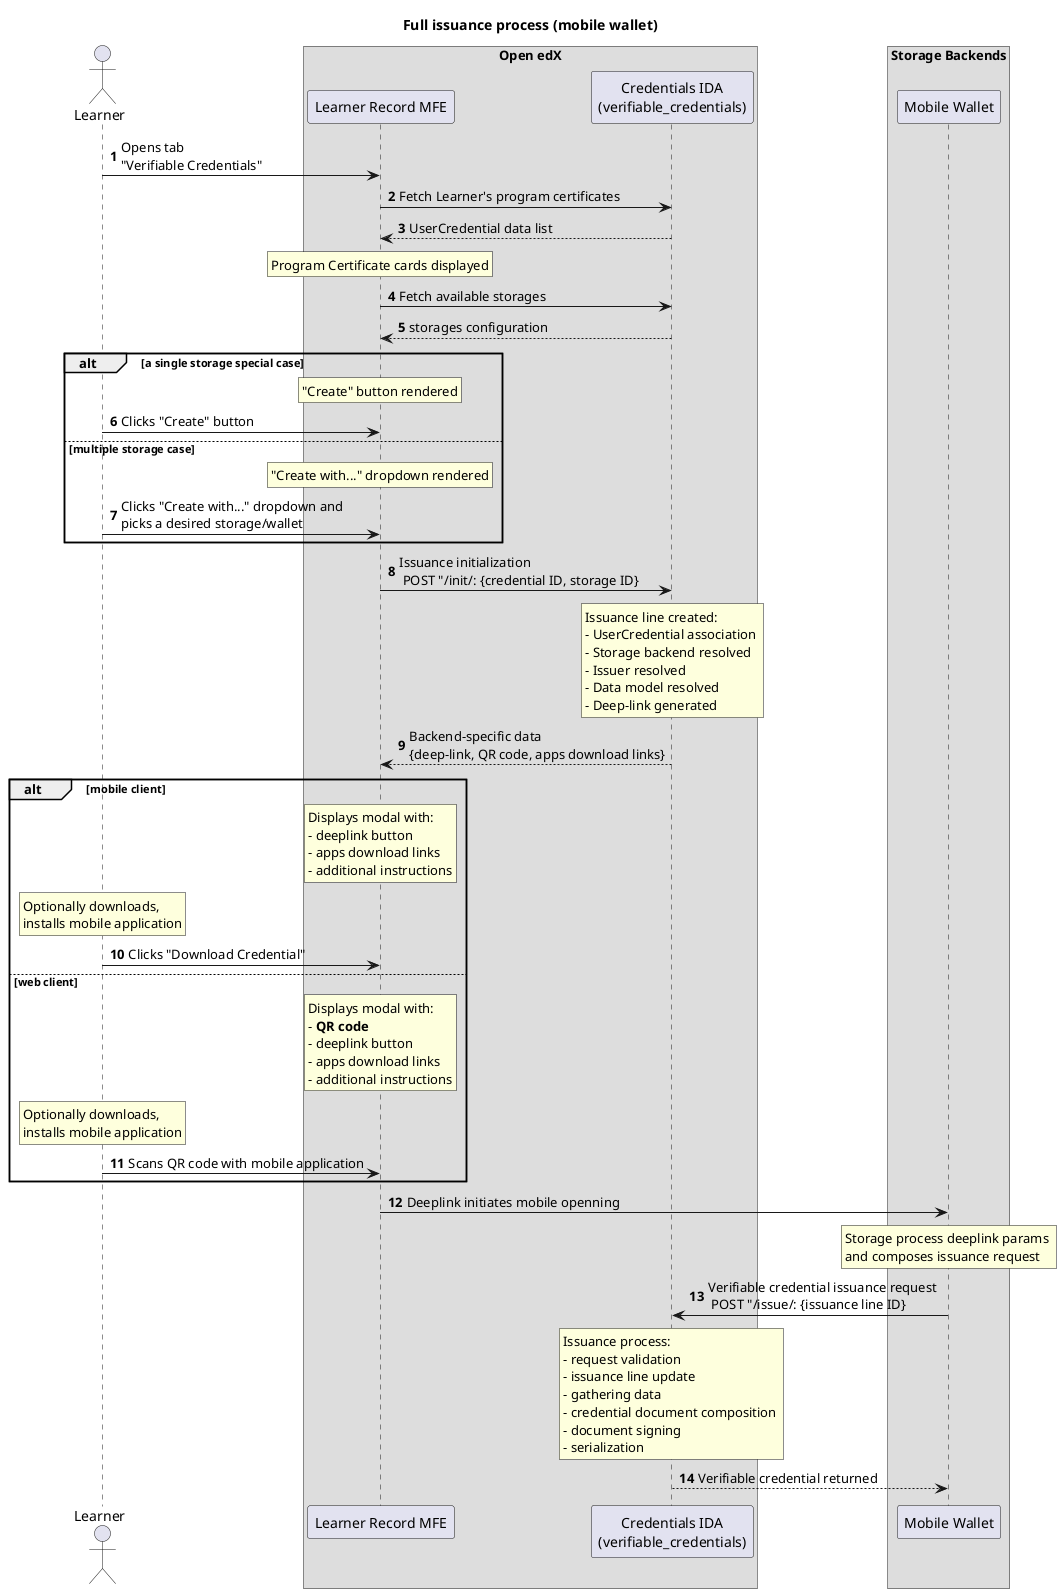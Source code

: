 @startuml name "Verifiable Credentials"

title "Full issuance process (mobile wallet)"

autonumber

actor           Learner as learner
box "Open edX"
participant     "Learner Record MFE" as mfe
participant     "Credentials IDA\n(verifiable_credentials)" as credentials
end box
box "Storage Backends"
participant     "Mobile Wallet" as mobile
end box

learner -> mfe : Opens tab \n"Verifiable Credentials"

mfe -> credentials : Fetch Learner's program certificates
mfe <-- credentials : UserCredential data list

rnote over mfe: Program Certificate cards displayed

mfe -> credentials : Fetch available storages
mfe <-- credentials : storages configuration

alt a single storage special case
    rnote over mfe: "Create" button rendered
    learner -> mfe : Clicks "Create" button
else multiple storage case
    rnote over mfe: "Create with..." dropdown rendered
    learner -> mfe : Clicks "Create with..." dropdown and\npicks a desired storage/wallet
end

mfe -> credentials : Issuance initialization\n POST "/init/: {credential ID, storage ID}

rnote over credentials: Issuance line created: \n- UserCredential association \n- Storage backend resolved \n- Issuer resolved \n- Data model resolved \n- Deep-link generated

mfe <-- credentials : Backend-specific data \n{deep-link, QR code, apps download links}

alt mobile client
    rnote over mfe: Displays modal with:\n- deeplink button \n- apps download links \n- additional instructions
    rnote over learner : Optionally downloads, \ninstalls mobile application
    learner -> mfe : Clicks "Download Credential"
else web client
    rnote over mfe: Displays modal with:\n- **QR code** \n- deeplink button \n- apps download links \n- additional instructions
    rnote over learner : Optionally downloads, \ninstalls mobile application
    learner -> mfe : Scans QR code with mobile application
end

mfe -> mobile : Deeplink initiates mobile openning

rnote over mobile: Storage process deeplink params \nand composes issuance request

credentials <- mobile : Verifiable credential issuance request\n POST "/issue/: {issuance line ID}
rnote over credentials: Issuance process: \n- request validation \n- issuance line update \n- gathering data \n- credential document composition \n- document signing \n- serialization
credentials --> mobile : Verifiable credential returned

@enduml